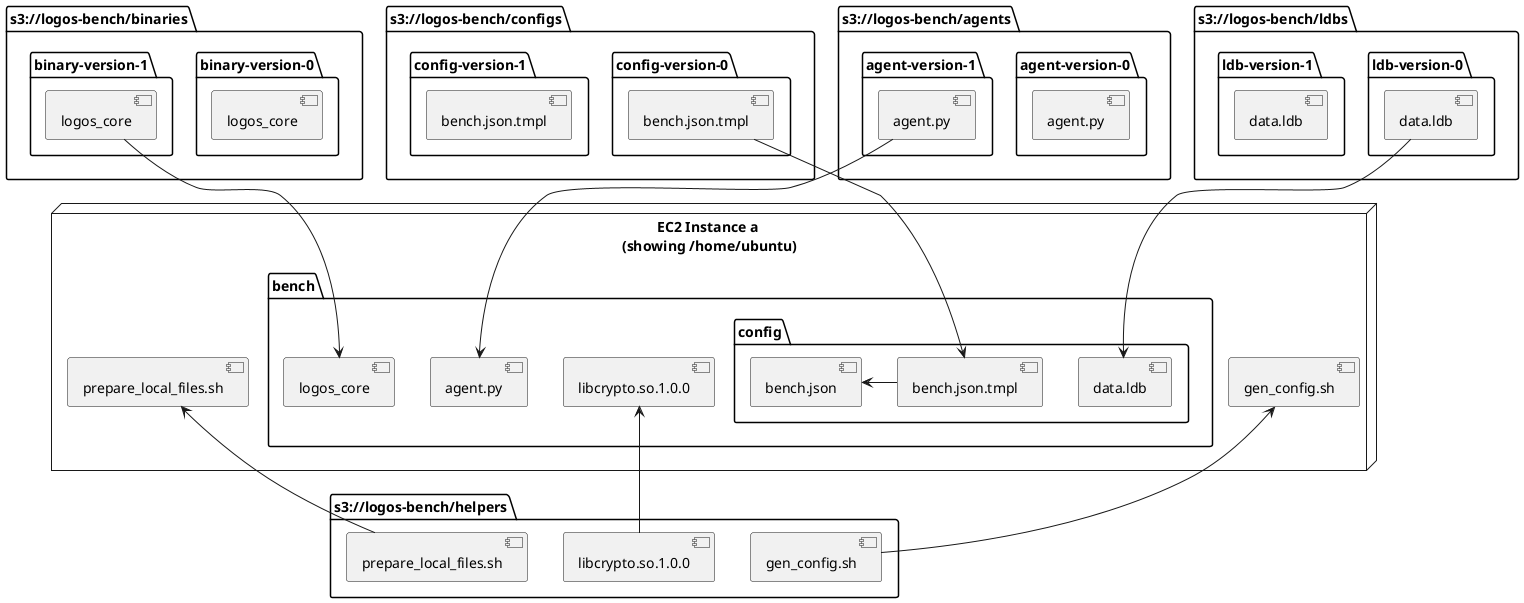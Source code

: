 @startuml

folder "s3://logos-bench/binaries" as bin{
    folder "binary-version-0" as bin-v0 {
        [logos_core] as lc0
    }
    folder "binary-version-1" as bin-v1 {
        [logos_core] as lc1
    }
}
folder "s3://logos-bench/configs" {
    folder "config-version-0" {
        [bench.json.tmpl] as conf0
    }
    folder "config-version-1" {
        [bench.json.tmpl] as conf1
    }
}
folder "s3://logos-bench/agents" {
    folder "agent-version-0" {
        [agent.py] as ag0
    }
    folder "agent-version-1" {
        [agent.py] as ag1
    }
}
folder "s3://logos-bench/ldbs" {
    folder "ldb-version-0" {
        [data.ldb] as dl0
    }
    folder "ldb-version-1" {
        [data.ldb] as dl1
    }
}
folder "s3://logos-bench/helpers" {
    [gen_config.sh] as s3gen
    [libcrypto.so.1.0.0] as s3lib
    [prepare_local_files.sh] as s3prep
}

node "EC2 Instance a \n(showing /home/ubuntu)" as UBa {
	folder "bench" as bencha {
		[agent.py] as agent
		folder "config" as conf {
			[bench.json.tmpl] as tmpl
			[bench.json] as json
			[data.ldb] as dl
		}
		[logos_core] as lc
        [libcrypto.so.1.0.0] as lib
	}
	[gen_config.sh] as gen
    [prepare_local_files.sh] as prep
}


s3gen-u->gen
s3prep-u->prep
tmpl-l->json

s3lib-u->lib
ag1-d->agent
lc1-d->lc
conf0-d->tmpl
dl0-d->dl

@enduml

